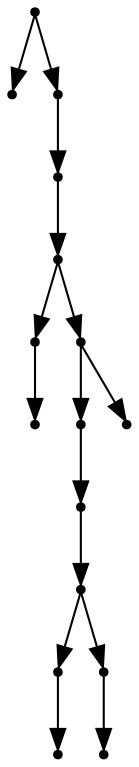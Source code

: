 digraph {
  15 [shape=point];
  0 [shape=point];
  14 [shape=point];
  13 [shape=point];
  12 [shape=point];
  2 [shape=point];
  1 [shape=point];
  11 [shape=point];
  9 [shape=point];
  8 [shape=point];
  7 [shape=point];
  4 [shape=point];
  3 [shape=point];
  6 [shape=point];
  5 [shape=point];
  10 [shape=point];
15 -> 0;
15 -> 14;
14 -> 13;
13 -> 12;
12 -> 2;
2 -> 1;
12 -> 11;
11 -> 9;
9 -> 8;
8 -> 7;
7 -> 4;
4 -> 3;
7 -> 6;
6 -> 5;
11 -> 10;
}
